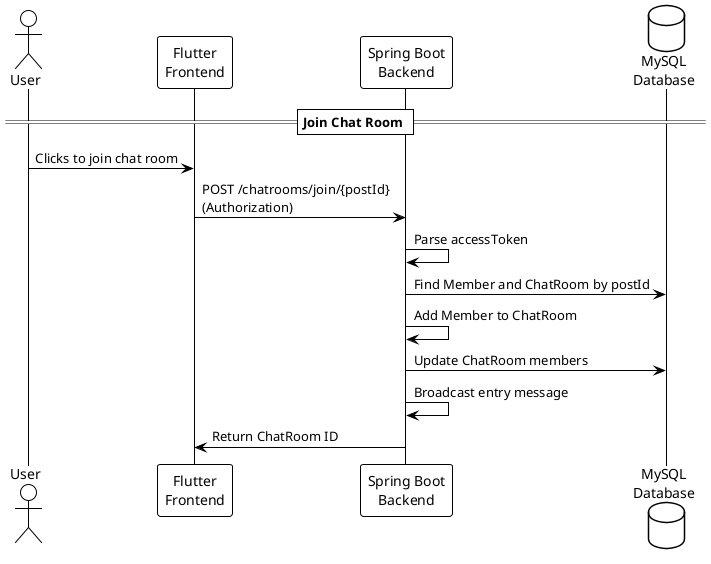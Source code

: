@startuml
!theme plain

actor User as user
participant "Flutter\nFrontend" as frontend
participant "Spring Boot\nBackend" as backend
database "MySQL\nDatabase" as database

== Join Chat Room ==
user -> frontend : Clicks to join chat room
frontend -> backend : POST /chatrooms/join/{postId}\n(Authorization)
backend -> backend : Parse accessToken
backend -> database : Find Member and ChatRoom by postId
backend -> backend : Add Member to ChatRoom
backend -> database : Update ChatRoom members
backend -> backend : Broadcast entry message
backend -> frontend : Return ChatRoom ID
@enduml
